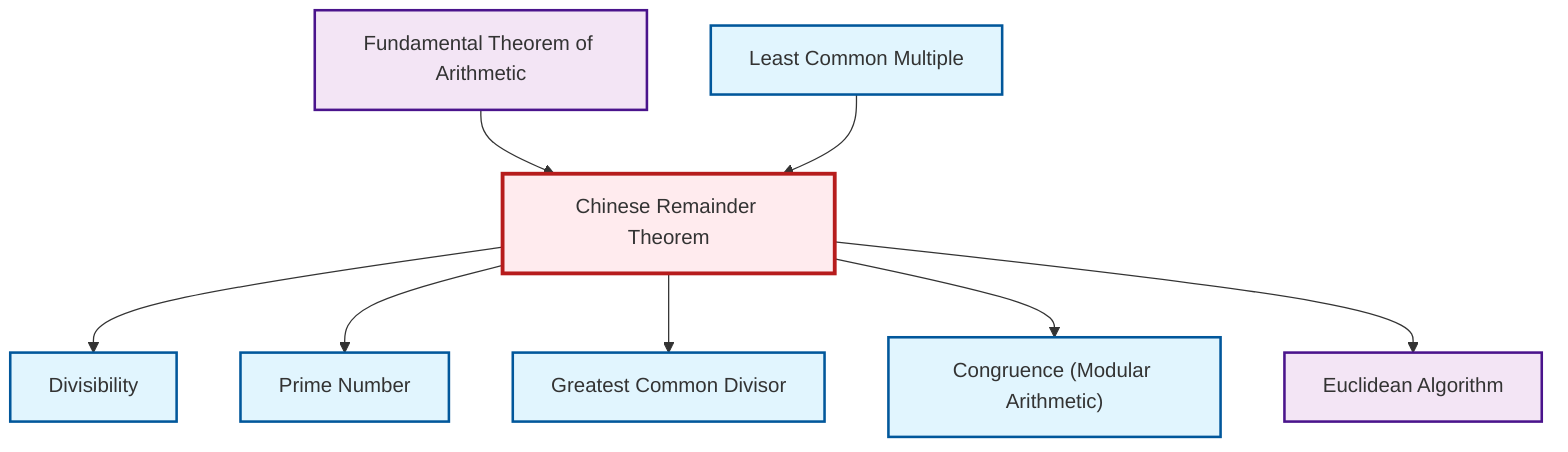 graph TD
    classDef definition fill:#e1f5fe,stroke:#01579b,stroke-width:2px
    classDef theorem fill:#f3e5f5,stroke:#4a148c,stroke-width:2px
    classDef axiom fill:#fff3e0,stroke:#e65100,stroke-width:2px
    classDef example fill:#e8f5e9,stroke:#1b5e20,stroke-width:2px
    classDef current fill:#ffebee,stroke:#b71c1c,stroke-width:3px
    thm-euclidean-algorithm["Euclidean Algorithm"]:::theorem
    def-lcm["Least Common Multiple"]:::definition
    def-prime["Prime Number"]:::definition
    def-gcd["Greatest Common Divisor"]:::definition
    thm-fundamental-arithmetic["Fundamental Theorem of Arithmetic"]:::theorem
    def-congruence["Congruence (Modular Arithmetic)"]:::definition
    thm-chinese-remainder["Chinese Remainder Theorem"]:::theorem
    def-divisibility["Divisibility"]:::definition
    thm-chinese-remainder --> def-divisibility
    thm-fundamental-arithmetic --> thm-chinese-remainder
    thm-chinese-remainder --> def-prime
    thm-chinese-remainder --> def-gcd
    def-lcm --> thm-chinese-remainder
    thm-chinese-remainder --> def-congruence
    thm-chinese-remainder --> thm-euclidean-algorithm
    class thm-chinese-remainder current